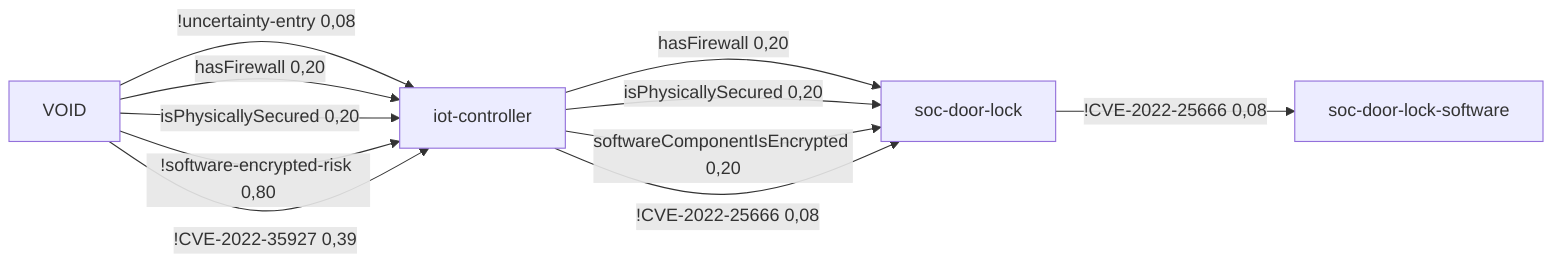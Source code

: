 %% AttributeChange [4mcontiki-ng/contiki-ng[0m to [4m4.7[0m for node [4msoc-door-lock[0m
%%  VOID -[0,93]->  iot-controller -[0,53]->  soc-door-lock -[0,08]-> soc-door-lock-software 15,71 0,04
flowchart LR
	soc-door-lock[soc-door-lock]
	soc-door-lock-software[soc-door-lock-software]
	iot-controller[iot-controller]
	VOID[VOID]
	soc-door-lock -->|!CVE-2022-25666 0,08| soc-door-lock-software
	iot-controller -->|hasFirewall 0,20| soc-door-lock
	iot-controller -->|isPhysicallySecured 0,20| soc-door-lock
	iot-controller -->|softwareComponentIsEncrypted 0,20| soc-door-lock
	iot-controller -->|!CVE-2022-25666 0,08| soc-door-lock
	VOID -->|!uncertainty-entry 0,08| iot-controller
	VOID -->|hasFirewall 0,20| iot-controller
	VOID -->|isPhysicallySecured 0,20| iot-controller
	VOID -->|!software-encrypted-risk 0,80| iot-controller
	VOID -->|!CVE-2022-35927 0,39| iot-controller